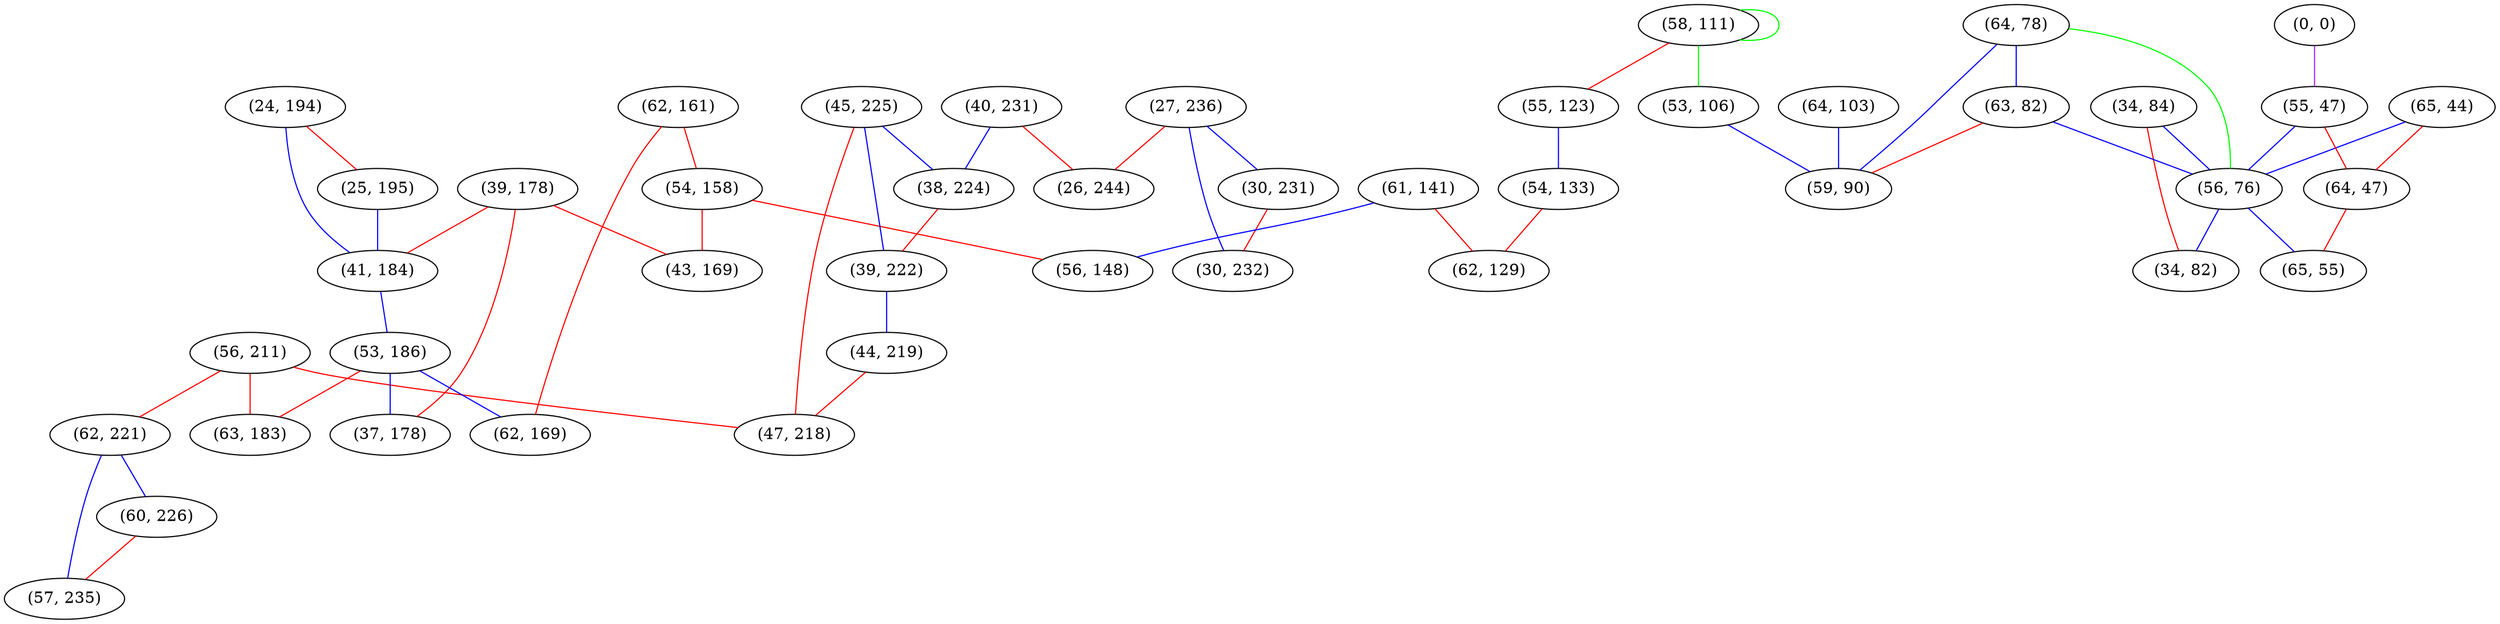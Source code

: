 graph "" {
"(62, 161)";
"(65, 44)";
"(64, 78)";
"(27, 236)";
"(39, 178)";
"(34, 84)";
"(0, 0)";
"(24, 194)";
"(40, 231)";
"(25, 195)";
"(30, 231)";
"(54, 158)";
"(58, 111)";
"(45, 225)";
"(56, 211)";
"(63, 82)";
"(30, 232)";
"(62, 221)";
"(60, 226)";
"(53, 106)";
"(61, 141)";
"(55, 123)";
"(41, 184)";
"(55, 47)";
"(57, 235)";
"(53, 186)";
"(26, 244)";
"(64, 47)";
"(43, 169)";
"(38, 224)";
"(39, 222)";
"(63, 183)";
"(54, 133)";
"(56, 76)";
"(62, 129)";
"(44, 219)";
"(34, 82)";
"(62, 169)";
"(65, 55)";
"(37, 178)";
"(64, 103)";
"(59, 90)";
"(47, 218)";
"(56, 148)";
"(62, 161)" -- "(62, 169)"  [color=red, key=0, weight=1];
"(62, 161)" -- "(54, 158)"  [color=red, key=0, weight=1];
"(65, 44)" -- "(64, 47)"  [color=red, key=0, weight=1];
"(65, 44)" -- "(56, 76)"  [color=blue, key=0, weight=3];
"(64, 78)" -- "(59, 90)"  [color=blue, key=0, weight=3];
"(64, 78)" -- "(63, 82)"  [color=blue, key=0, weight=3];
"(64, 78)" -- "(56, 76)"  [color=green, key=0, weight=2];
"(27, 236)" -- "(30, 231)"  [color=blue, key=0, weight=3];
"(27, 236)" -- "(26, 244)"  [color=red, key=0, weight=1];
"(27, 236)" -- "(30, 232)"  [color=blue, key=0, weight=3];
"(39, 178)" -- "(41, 184)"  [color=red, key=0, weight=1];
"(39, 178)" -- "(43, 169)"  [color=red, key=0, weight=1];
"(39, 178)" -- "(37, 178)"  [color=red, key=0, weight=1];
"(34, 84)" -- "(56, 76)"  [color=blue, key=0, weight=3];
"(34, 84)" -- "(34, 82)"  [color=red, key=0, weight=1];
"(0, 0)" -- "(55, 47)"  [color=purple, key=0, weight=4];
"(24, 194)" -- "(41, 184)"  [color=blue, key=0, weight=3];
"(24, 194)" -- "(25, 195)"  [color=red, key=0, weight=1];
"(40, 231)" -- "(26, 244)"  [color=red, key=0, weight=1];
"(40, 231)" -- "(38, 224)"  [color=blue, key=0, weight=3];
"(25, 195)" -- "(41, 184)"  [color=blue, key=0, weight=3];
"(30, 231)" -- "(30, 232)"  [color=red, key=0, weight=1];
"(54, 158)" -- "(43, 169)"  [color=red, key=0, weight=1];
"(54, 158)" -- "(56, 148)"  [color=red, key=0, weight=1];
"(58, 111)" -- "(58, 111)"  [color=green, key=0, weight=2];
"(58, 111)" -- "(55, 123)"  [color=red, key=0, weight=1];
"(58, 111)" -- "(53, 106)"  [color=green, key=0, weight=2];
"(45, 225)" -- "(39, 222)"  [color=blue, key=0, weight=3];
"(45, 225)" -- "(38, 224)"  [color=blue, key=0, weight=3];
"(45, 225)" -- "(47, 218)"  [color=red, key=0, weight=1];
"(56, 211)" -- "(62, 221)"  [color=red, key=0, weight=1];
"(56, 211)" -- "(47, 218)"  [color=red, key=0, weight=1];
"(56, 211)" -- "(63, 183)"  [color=red, key=0, weight=1];
"(63, 82)" -- "(59, 90)"  [color=red, key=0, weight=1];
"(63, 82)" -- "(56, 76)"  [color=blue, key=0, weight=3];
"(62, 221)" -- "(60, 226)"  [color=blue, key=0, weight=3];
"(62, 221)" -- "(57, 235)"  [color=blue, key=0, weight=3];
"(60, 226)" -- "(57, 235)"  [color=red, key=0, weight=1];
"(53, 106)" -- "(59, 90)"  [color=blue, key=0, weight=3];
"(61, 141)" -- "(62, 129)"  [color=red, key=0, weight=1];
"(61, 141)" -- "(56, 148)"  [color=blue, key=0, weight=3];
"(55, 123)" -- "(54, 133)"  [color=blue, key=0, weight=3];
"(41, 184)" -- "(53, 186)"  [color=blue, key=0, weight=3];
"(55, 47)" -- "(64, 47)"  [color=red, key=0, weight=1];
"(55, 47)" -- "(56, 76)"  [color=blue, key=0, weight=3];
"(53, 186)" -- "(62, 169)"  [color=blue, key=0, weight=3];
"(53, 186)" -- "(37, 178)"  [color=blue, key=0, weight=3];
"(53, 186)" -- "(63, 183)"  [color=red, key=0, weight=1];
"(64, 47)" -- "(65, 55)"  [color=red, key=0, weight=1];
"(38, 224)" -- "(39, 222)"  [color=red, key=0, weight=1];
"(39, 222)" -- "(44, 219)"  [color=blue, key=0, weight=3];
"(54, 133)" -- "(62, 129)"  [color=red, key=0, weight=1];
"(56, 76)" -- "(65, 55)"  [color=blue, key=0, weight=3];
"(56, 76)" -- "(34, 82)"  [color=blue, key=0, weight=3];
"(44, 219)" -- "(47, 218)"  [color=red, key=0, weight=1];
"(64, 103)" -- "(59, 90)"  [color=blue, key=0, weight=3];
}

